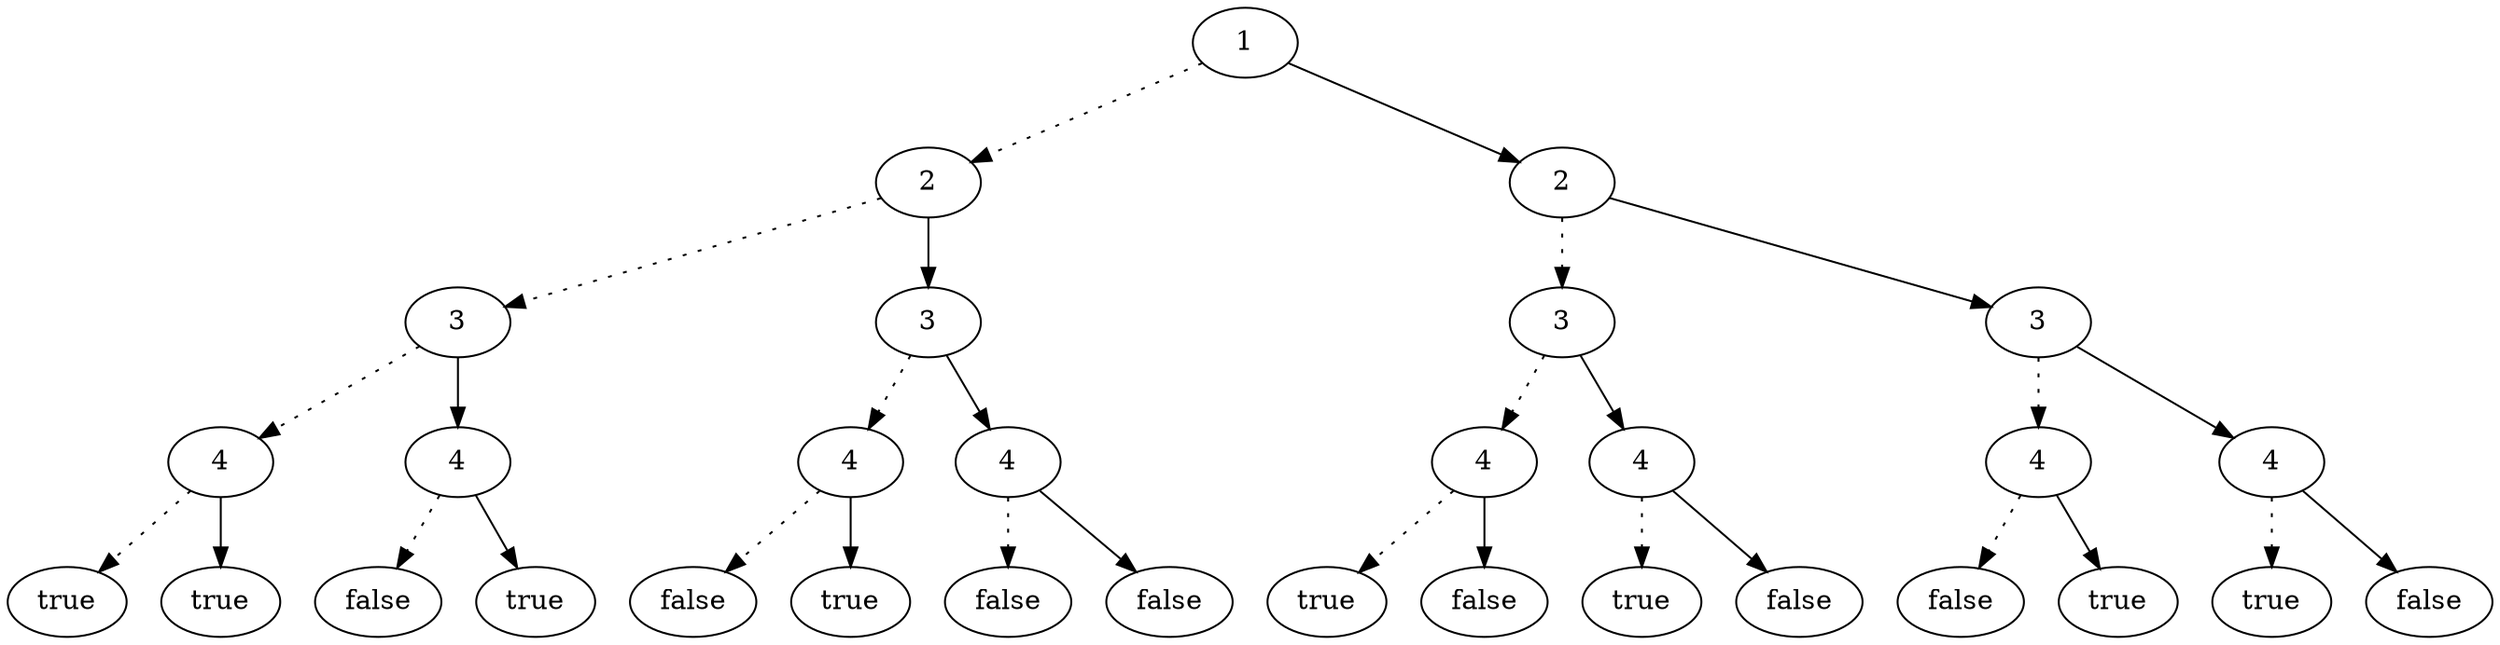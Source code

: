 digraph ArbreDecision {
  Noeud1 [label="1"];
  Noeud2 [label="2"];
  Noeud4 [label="3"];
  Noeud8 [label="4"];
  Noeud16 [label="true"];
  Noeud17 [label="true"];
  Noeud8 -> Noeud16 [style=dotted];
  Noeud8 -> Noeud17 [style=solid];
  Noeud9 [label="4"];
  Noeud18 [label="false"];
  Noeud19 [label="true"];
  Noeud9 -> Noeud18 [style=dotted];
  Noeud9 -> Noeud19 [style=solid];
  Noeud4 -> Noeud8 [style=dotted];
  Noeud4 -> Noeud9 [style=solid];
  Noeud5 [label="3"];
  Noeud10 [label="4"];
  Noeud20 [label="false"];
  Noeud21 [label="true"];
  Noeud10 -> Noeud20 [style=dotted];
  Noeud10 -> Noeud21 [style=solid];
  Noeud11 [label="4"];
  Noeud22 [label="false"];
  Noeud23 [label="false"];
  Noeud11 -> Noeud22 [style=dotted];
  Noeud11 -> Noeud23 [style=solid];
  Noeud5 -> Noeud10 [style=dotted];
  Noeud5 -> Noeud11 [style=solid];
  Noeud2 -> Noeud4 [style=dotted];
  Noeud2 -> Noeud5 [style=solid];
  Noeud3 [label="2"];
  Noeud6 [label="3"];
  Noeud12 [label="4"];
  Noeud24 [label="true"];
  Noeud25 [label="false"];
  Noeud12 -> Noeud24 [style=dotted];
  Noeud12 -> Noeud25 [style=solid];
  Noeud13 [label="4"];
  Noeud26 [label="true"];
  Noeud27 [label="false"];
  Noeud13 -> Noeud26 [style=dotted];
  Noeud13 -> Noeud27 [style=solid];
  Noeud6 -> Noeud12 [style=dotted];
  Noeud6 -> Noeud13 [style=solid];
  Noeud7 [label="3"];
  Noeud14 [label="4"];
  Noeud28 [label="false"];
  Noeud29 [label="true"];
  Noeud14 -> Noeud28 [style=dotted];
  Noeud14 -> Noeud29 [style=solid];
  Noeud15 [label="4"];
  Noeud30 [label="true"];
  Noeud31 [label="false"];
  Noeud15 -> Noeud30 [style=dotted];
  Noeud15 -> Noeud31 [style=solid];
  Noeud7 -> Noeud14 [style=dotted];
  Noeud7 -> Noeud15 [style=solid];
  Noeud3 -> Noeud6 [style=dotted];
  Noeud3 -> Noeud7 [style=solid];
  Noeud1 -> Noeud2 [style=dotted];
  Noeud1 -> Noeud3 [style=solid];
}
